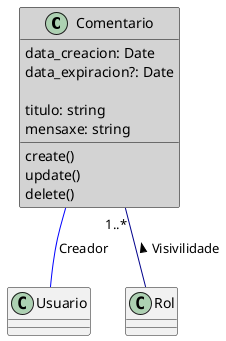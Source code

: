 @startuml Comentario

!startsub PARCIAL
    class Comentario #LightGrey ##Black {
        ' Propiedades
        {field} data_creacion: Date
        {field} data_expiracion?: Date

        {field} titulo: string
        {field} mensaxe: string

        ' Métodos
        {method} create()
        {method} update()
        {method} delete()
    }

    Comentario -- Usuario #Blue : Creador
    Comentario "1..*" -- Rol #DarkBlue : Visivilidade <
!endsub

@enduml